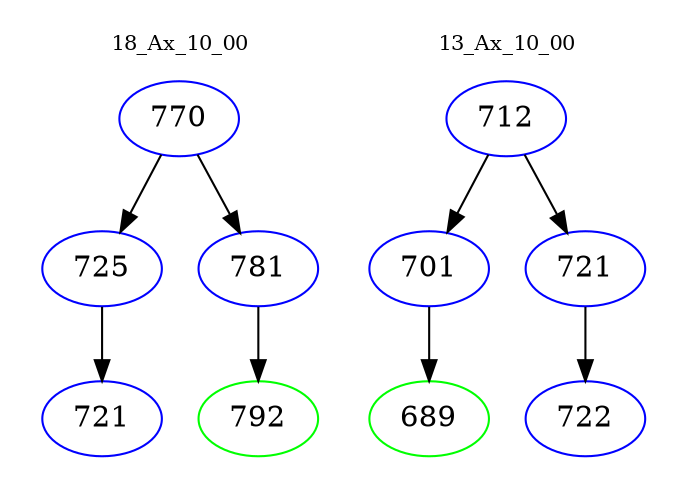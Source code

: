 digraph{
subgraph cluster_0 {
color = white
label = "18_Ax_10_00";
fontsize=10;
T0_770 [label="770", color="blue"]
T0_770 -> T0_725 [color="black"]
T0_725 [label="725", color="blue"]
T0_725 -> T0_721 [color="black"]
T0_721 [label="721", color="blue"]
T0_770 -> T0_781 [color="black"]
T0_781 [label="781", color="blue"]
T0_781 -> T0_792 [color="black"]
T0_792 [label="792", color="green"]
}
subgraph cluster_1 {
color = white
label = "13_Ax_10_00";
fontsize=10;
T1_712 [label="712", color="blue"]
T1_712 -> T1_701 [color="black"]
T1_701 [label="701", color="blue"]
T1_701 -> T1_689 [color="black"]
T1_689 [label="689", color="green"]
T1_712 -> T1_721 [color="black"]
T1_721 [label="721", color="blue"]
T1_721 -> T1_722 [color="black"]
T1_722 [label="722", color="blue"]
}
}
